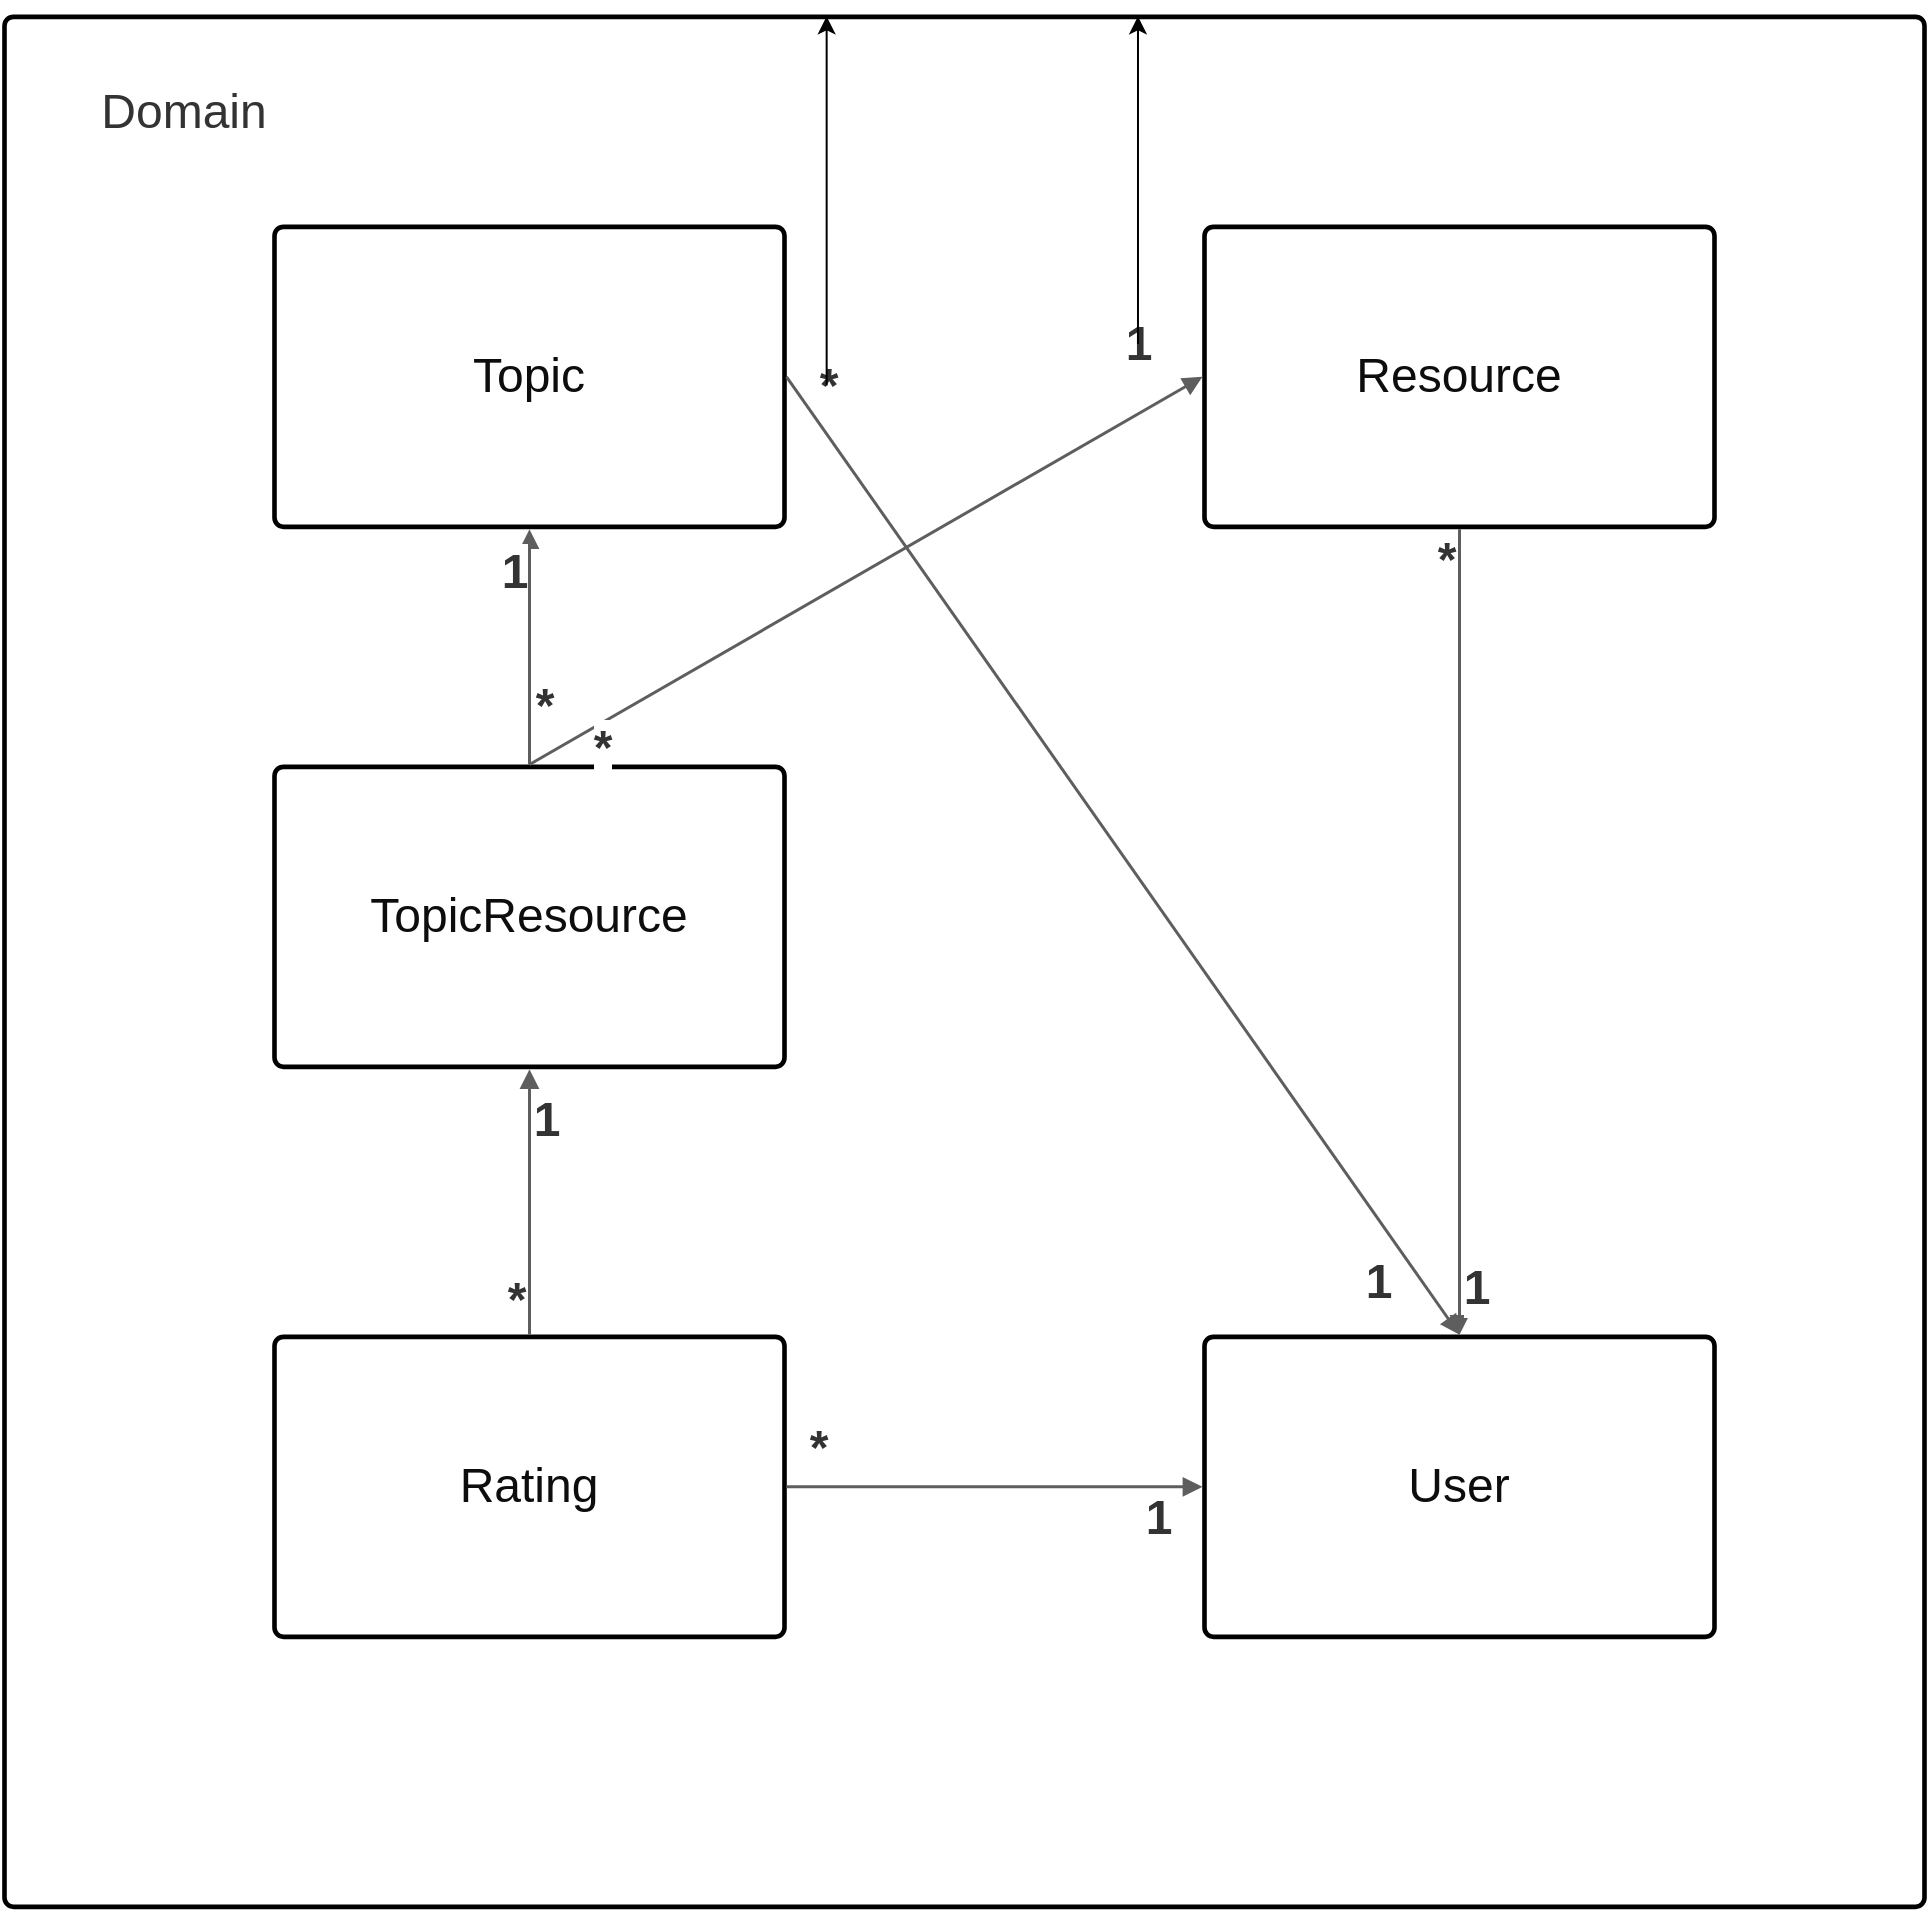 <mxfile>
    <diagram id="2IMQaHNk9k9PHe_M4Y4g" name="Page-1">
        <mxGraphModel dx="1378" dy="2258" grid="0" gridSize="10" guides="1" tooltips="1" connect="1" arrows="1" fold="1" page="0" pageScale="1" pageWidth="850" pageHeight="1100" math="0" shadow="0">
            <root>
                <mxCell id="0"/>
                <mxCell id="1" parent="0"/>
                <UserObject label="" lucidchartObjectId="gJ5swgswBCqC" id="ftV5zFxBLPoc9lyPTvhS-1">
                    <mxCell style="html=1;overflow=block;blockSpacing=1;whiteSpace=wrap;;whiteSpace=wrap;fontSize=24;spacing=3.8;strokeOpacity=100;rounded=1;absoluteArcSize=1;arcSize=9;strokeWidth=2.3;fillColor=#FFFFFF;fontColor=#0D0D0D;" parent="1" vertex="1">
                        <mxGeometry y="-1088.82" width="960" height="945" as="geometry"/>
                    </mxCell>
                </UserObject>
                <UserObject label="Topic" lucidchartObjectId="dB5se1LFiQ.x" id="ftV5zFxBLPoc9lyPTvhS-2">
                    <mxCell style="html=1;overflow=block;blockSpacing=1;whiteSpace=wrap;;whiteSpace=wrap;fontSize=24;spacing=3.8;strokeOpacity=100;rounded=1;absoluteArcSize=1;arcSize=9;strokeWidth=2.3;fillColor=#FFFFFF;fontColor=#0D0D0D;labelBorderColor=none;" parent="1" vertex="1">
                        <mxGeometry x="135" y="-983.82" width="255" height="150" as="geometry"/>
                    </mxCell>
                </UserObject>
                <UserObject label="Resource" lucidchartObjectId="-B5st2I3vmg4" id="ftV5zFxBLPoc9lyPTvhS-3">
                    <mxCell style="html=1;overflow=block;blockSpacing=1;whiteSpace=wrap;;whiteSpace=wrap;fontSize=24;spacing=3.8;strokeOpacity=100;rounded=1;absoluteArcSize=1;arcSize=9;strokeWidth=2.3;fillColor=#FFFFFF;fontColor=#0D0D0D;" parent="1" vertex="1">
                        <mxGeometry x="600" y="-983.82" width="255" height="150" as="geometry"/>
                    </mxCell>
                </UserObject>
                <UserObject label="TopicResource" lucidchartObjectId=".D5smA5bSyEe" id="ftV5zFxBLPoc9lyPTvhS-4">
                    <mxCell style="html=1;overflow=block;blockSpacing=1;whiteSpace=wrap;;whiteSpace=wrap;fontSize=24;spacing=3.8;strokeOpacity=100;rounded=1;absoluteArcSize=1;arcSize=9;strokeWidth=2.3;fillColor=#FFFFFF;fontColor=#0D0D0D;" parent="1" vertex="1">
                        <mxGeometry x="135" y="-713.82" width="255" height="150" as="geometry"/>
                    </mxCell>
                </UserObject>
                <UserObject label="Rating" lucidchartObjectId="kE5s4KgVHopP" id="ftV5zFxBLPoc9lyPTvhS-5">
                    <mxCell style="html=1;overflow=block;blockSpacing=1;whiteSpace=wrap;;whiteSpace=wrap;fontSize=24;spacing=3.8;strokeOpacity=100;rounded=1;absoluteArcSize=1;arcSize=9;strokeWidth=2.3;fillColor=#FFFFFF;fontColor=#0D0D0D;" parent="1" vertex="1">
                        <mxGeometry x="135" y="-428.82" width="255" height="150" as="geometry"/>
                    </mxCell>
                </UserObject>
                <UserObject label="" lucidchartObjectId="OE5snXSTkfjG" id="ftV5zFxBLPoc9lyPTvhS-6">
                    <mxCell style="html=1;jettySize=18;whiteSpace=wrap;fontSize=24;strokeColor=#5E5E5E;strokeWidth=1.5;rounded=0;startArrow=none;;endArrow=block;endFill=1;;exitX=0.5;exitY=-0.008;exitPerimeter=0;entryX=0.5;entryY=1.008;entryPerimeter=0;" parent="1" source="ftV5zFxBLPoc9lyPTvhS-4" target="ftV5zFxBLPoc9lyPTvhS-2" edge="1">
                        <mxGeometry width="100" height="100" relative="1" as="geometry">
                            <Array as="points"/>
                        </mxGeometry>
                    </mxCell>
                </UserObject>
                <mxCell id="ftV5zFxBLPoc9lyPTvhS-7" value="*" style="text;html=1;resizable=0;labelBackgroundColor=#ffffff;align=center;verticalAlign=middle;fontStyle=1;fontColor=#333333;;fontSize=24;" parent="ftV5zFxBLPoc9lyPTvhS-6" vertex="1">
                    <mxGeometry x="-0.504" relative="1" as="geometry">
                        <mxPoint x="7" as="offset"/>
                    </mxGeometry>
                </mxCell>
                <mxCell id="ftV5zFxBLPoc9lyPTvhS-8" value="1" style="text;html=1;resizable=0;labelBackgroundColor=#ffffff;align=center;verticalAlign=middle;fontStyle=1;fontColor=#333333;;fontSize=24;" parent="ftV5zFxBLPoc9lyPTvhS-6" vertex="1">
                    <mxGeometry x="0.639" relative="1" as="geometry">
                        <mxPoint x="-8" as="offset"/>
                    </mxGeometry>
                </mxCell>
                <UserObject label="" lucidchartObjectId="dF5st1Egmp0H" id="ftV5zFxBLPoc9lyPTvhS-9">
                    <mxCell style="html=1;jettySize=18;whiteSpace=wrap;fontSize=24;strokeColor=#5E5E5E;strokeWidth=1.5;rounded=0;startArrow=none;;endArrow=block;endFill=1;;exitX=0.5;exitY=-0.008;exitPerimeter=0;entryX=-0.004;entryY=0.5;entryPerimeter=0;" parent="1" source="ftV5zFxBLPoc9lyPTvhS-4" target="ftV5zFxBLPoc9lyPTvhS-3" edge="1">
                        <mxGeometry width="100" height="100" relative="1" as="geometry">
                            <Array as="points"/>
                        </mxGeometry>
                    </mxCell>
                </UserObject>
                <mxCell id="ftV5zFxBLPoc9lyPTvhS-10" value="*" style="text;html=1;resizable=0;labelBackgroundColor=#ffffff;align=center;verticalAlign=middle;fontStyle=1;fontColor=#333333;;fontSize=24;" parent="ftV5zFxBLPoc9lyPTvhS-9" vertex="1">
                    <mxGeometry x="-0.782" relative="1" as="geometry">
                        <mxPoint x="112" y="-168" as="offset"/>
                    </mxGeometry>
                </mxCell>
                <mxCell id="ftV5zFxBLPoc9lyPTvhS-11" value="1" style="text;html=1;resizable=0;labelBackgroundColor=#ffffff;align=center;verticalAlign=middle;fontStyle=1;fontColor=#333333;;fontSize=24;" parent="ftV5zFxBLPoc9lyPTvhS-9" vertex="1">
                    <mxGeometry x="0.855" relative="1" as="geometry">
                        <mxPoint x="-7.46" y="-30.3" as="offset"/>
                    </mxGeometry>
                </mxCell>
                <mxCell id="ftV5zFxBLPoc9lyPTvhS-27" style="edgeStyle=orthogonalEdgeStyle;rounded=0;orthogonalLoop=1;jettySize=auto;html=1;exitX=0;exitY=0;exitDx=0;exitDy=0;fontSize=24;" parent="ftV5zFxBLPoc9lyPTvhS-9" source="ftV5zFxBLPoc9lyPTvhS-10" target="ftV5zFxBLPoc9lyPTvhS-1" edge="1">
                    <mxGeometry relative="1" as="geometry"/>
                </mxCell>
                <mxCell id="ftV5zFxBLPoc9lyPTvhS-28" style="edgeStyle=orthogonalEdgeStyle;rounded=0;orthogonalLoop=1;jettySize=auto;html=1;exitX=0;exitY=0;exitDx=0;exitDy=0;fontSize=24;" parent="ftV5zFxBLPoc9lyPTvhS-9" source="ftV5zFxBLPoc9lyPTvhS-11" target="ftV5zFxBLPoc9lyPTvhS-1" edge="1">
                    <mxGeometry relative="1" as="geometry"/>
                </mxCell>
                <UserObject label="" lucidchartObjectId="oF5syd3fOCRy" id="ftV5zFxBLPoc9lyPTvhS-12">
                    <mxCell style="html=1;jettySize=18;whiteSpace=wrap;fontSize=24;strokeColor=#5E5E5E;strokeWidth=1.5;rounded=0;startArrow=none;;endArrow=block;endFill=1;;exitX=0.5;exitY=-0.008;exitPerimeter=0;entryX=0.5;entryY=1.008;entryPerimeter=0;" parent="1" source="ftV5zFxBLPoc9lyPTvhS-5" target="ftV5zFxBLPoc9lyPTvhS-4" edge="1">
                        <mxGeometry width="100" height="100" relative="1" as="geometry">
                            <Array as="points"/>
                        </mxGeometry>
                    </mxCell>
                </UserObject>
                <mxCell id="ftV5zFxBLPoc9lyPTvhS-13" value="1" style="text;html=1;resizable=0;labelBackgroundColor=#ffffff;align=center;verticalAlign=middle;fontStyle=1;fontColor=#333333;;fontSize=24;" parent="ftV5zFxBLPoc9lyPTvhS-12" vertex="1">
                    <mxGeometry x="0.613" relative="1" as="geometry">
                        <mxPoint x="8" as="offset"/>
                    </mxGeometry>
                </mxCell>
                <mxCell id="ftV5zFxBLPoc9lyPTvhS-14" value="*" style="text;html=1;resizable=0;labelBackgroundColor=#ffffff;align=center;verticalAlign=middle;fontStyle=1;fontColor=#333333;;fontSize=24;" parent="ftV5zFxBLPoc9lyPTvhS-12" vertex="1">
                    <mxGeometry x="-0.736" relative="1" as="geometry">
                        <mxPoint x="-7" as="offset"/>
                    </mxGeometry>
                </mxCell>
                <UserObject label="User" lucidchartObjectId="TF5sRJQhWq.U" id="ftV5zFxBLPoc9lyPTvhS-15">
                    <mxCell style="html=1;overflow=block;blockSpacing=1;whiteSpace=wrap;;whiteSpace=wrap;fontSize=24;spacing=3.8;strokeOpacity=100;rounded=1;absoluteArcSize=1;arcSize=9;strokeWidth=2.3;fillColor=#FFFFFF;fontColor=#0D0D0D;" parent="1" vertex="1">
                        <mxGeometry x="600" y="-428.82" width="255" height="150" as="geometry"/>
                    </mxCell>
                </UserObject>
                <UserObject label="" lucidchartObjectId="1F5sUuke9GoR" id="ftV5zFxBLPoc9lyPTvhS-16">
                    <mxCell style="html=1;jettySize=18;whiteSpace=wrap;fontSize=24;strokeColor=#5E5E5E;strokeWidth=1.5;rounded=0;startArrow=none;;endArrow=block;endFill=1;;exitX=1.004;exitY=0.5;exitPerimeter=0;entryX=-0.004;entryY=0.5;entryPerimeter=0;" parent="1" source="ftV5zFxBLPoc9lyPTvhS-5" target="ftV5zFxBLPoc9lyPTvhS-15" edge="1">
                        <mxGeometry width="100" height="100" relative="1" as="geometry">
                            <Array as="points"/>
                        </mxGeometry>
                    </mxCell>
                </UserObject>
                <mxCell id="ftV5zFxBLPoc9lyPTvhS-17" value="*" style="text;html=1;resizable=0;labelBackgroundColor=#ffffff;align=center;verticalAlign=middle;fontStyle=1;fontColor=#333333;;fontSize=24;" parent="ftV5zFxBLPoc9lyPTvhS-16" vertex="1">
                    <mxGeometry x="-0.85" relative="1" as="geometry">
                        <mxPoint y="-19.5" as="offset"/>
                    </mxGeometry>
                </mxCell>
                <mxCell id="ftV5zFxBLPoc9lyPTvhS-18" value="1" style="text;html=1;resizable=0;labelBackgroundColor=#ffffff;align=center;verticalAlign=middle;fontStyle=1;fontColor=#333333;;fontSize=24;" parent="ftV5zFxBLPoc9lyPTvhS-16" vertex="1">
                    <mxGeometry x="0.785" relative="1" as="geometry">
                        <mxPoint y="15.5" as="offset"/>
                    </mxGeometry>
                </mxCell>
                <UserObject label="" lucidchartObjectId="2G5s5patRFiB" id="ftV5zFxBLPoc9lyPTvhS-19">
                    <mxCell style="html=1;jettySize=18;whiteSpace=wrap;fontSize=24;strokeColor=#5E5E5E;strokeWidth=1.5;rounded=0;startArrow=none;;endArrow=block;endFill=1;;exitX=1.004;exitY=0.5;exitPerimeter=0;entryX=0.5;entryY=-0.007;entryPerimeter=0;" parent="1" source="ftV5zFxBLPoc9lyPTvhS-2" target="ftV5zFxBLPoc9lyPTvhS-15" edge="1">
                        <mxGeometry width="100" height="100" relative="1" as="geometry">
                            <Array as="points"/>
                        </mxGeometry>
                    </mxCell>
                </UserObject>
                <mxCell id="ftV5zFxBLPoc9lyPTvhS-20" value="*" style="text;html=1;resizable=0;labelBackgroundColor=#ffffff;align=center;verticalAlign=middle;fontStyle=1;fontColor=#333333;;fontSize=24;" parent="ftV5zFxBLPoc9lyPTvhS-19" vertex="1">
                    <mxGeometry x="-0.941" relative="1" as="geometry">
                        <mxPoint x="-102" y="171" as="offset"/>
                    </mxGeometry>
                </mxCell>
                <mxCell id="ftV5zFxBLPoc9lyPTvhS-21" value="1" style="text;html=1;resizable=0;labelBackgroundColor=#ffffff;align=center;verticalAlign=middle;fontStyle=1;fontColor=#333333;;fontSize=24;" parent="ftV5zFxBLPoc9lyPTvhS-19" vertex="1">
                    <mxGeometry x="0.871" relative="1" as="geometry">
                        <mxPoint x="-19" y="5" as="offset"/>
                    </mxGeometry>
                </mxCell>
                <UserObject label="" lucidchartObjectId="jH5sRh~zYDxt" id="ftV5zFxBLPoc9lyPTvhS-22">
                    <mxCell style="html=1;jettySize=18;whiteSpace=wrap;fontSize=24;strokeColor=#5E5E5E;strokeWidth=1.5;rounded=0;startArrow=none;;endArrow=block;endFill=1;;exitX=0.5;exitY=1.008;exitPerimeter=0;entryX=0.5;entryY=-0.007;entryPerimeter=0;" parent="1" source="ftV5zFxBLPoc9lyPTvhS-3" target="ftV5zFxBLPoc9lyPTvhS-15" edge="1">
                        <mxGeometry width="100" height="100" relative="1" as="geometry">
                            <Array as="points"/>
                        </mxGeometry>
                    </mxCell>
                </UserObject>
                <mxCell id="ftV5zFxBLPoc9lyPTvhS-23" value="*" style="text;html=1;resizable=0;labelBackgroundColor=#ffffff;align=center;verticalAlign=middle;fontStyle=1;fontColor=#333333;;fontSize=24;" parent="ftV5zFxBLPoc9lyPTvhS-22" vertex="1">
                    <mxGeometry x="-0.923" relative="1" as="geometry">
                        <mxPoint x="-7" as="offset"/>
                    </mxGeometry>
                </mxCell>
                <mxCell id="ftV5zFxBLPoc9lyPTvhS-24" value="1" style="text;html=1;resizable=0;labelBackgroundColor=#ffffff;align=center;verticalAlign=middle;fontStyle=1;fontColor=#333333;;fontSize=24;" parent="ftV5zFxBLPoc9lyPTvhS-22" vertex="1">
                    <mxGeometry x="0.881" relative="1" as="geometry">
                        <mxPoint x="8" as="offset"/>
                    </mxGeometry>
                </mxCell>
                <UserObject label="Domain" lucidchartObjectId="BJ5sh0DXwHf3" id="ftV5zFxBLPoc9lyPTvhS-25">
                    <mxCell style="html=1;overflow=block;blockSpacing=1;whiteSpace=wrap;;whiteSpace=wrap;fontSize=24;fontColor=#333333;spacing=3.8;strokeOpacity=0;fillOpacity=0;rounded=1;absoluteArcSize=1;arcSize=9;fillColor=#ffffff;strokeWidth=2.3;" parent="1" vertex="1">
                        <mxGeometry x="45" y="-1058.82" width="90" height="30" as="geometry"/>
                    </mxCell>
                </UserObject>
            </root>
        </mxGraphModel>
    </diagram>
</mxfile>
